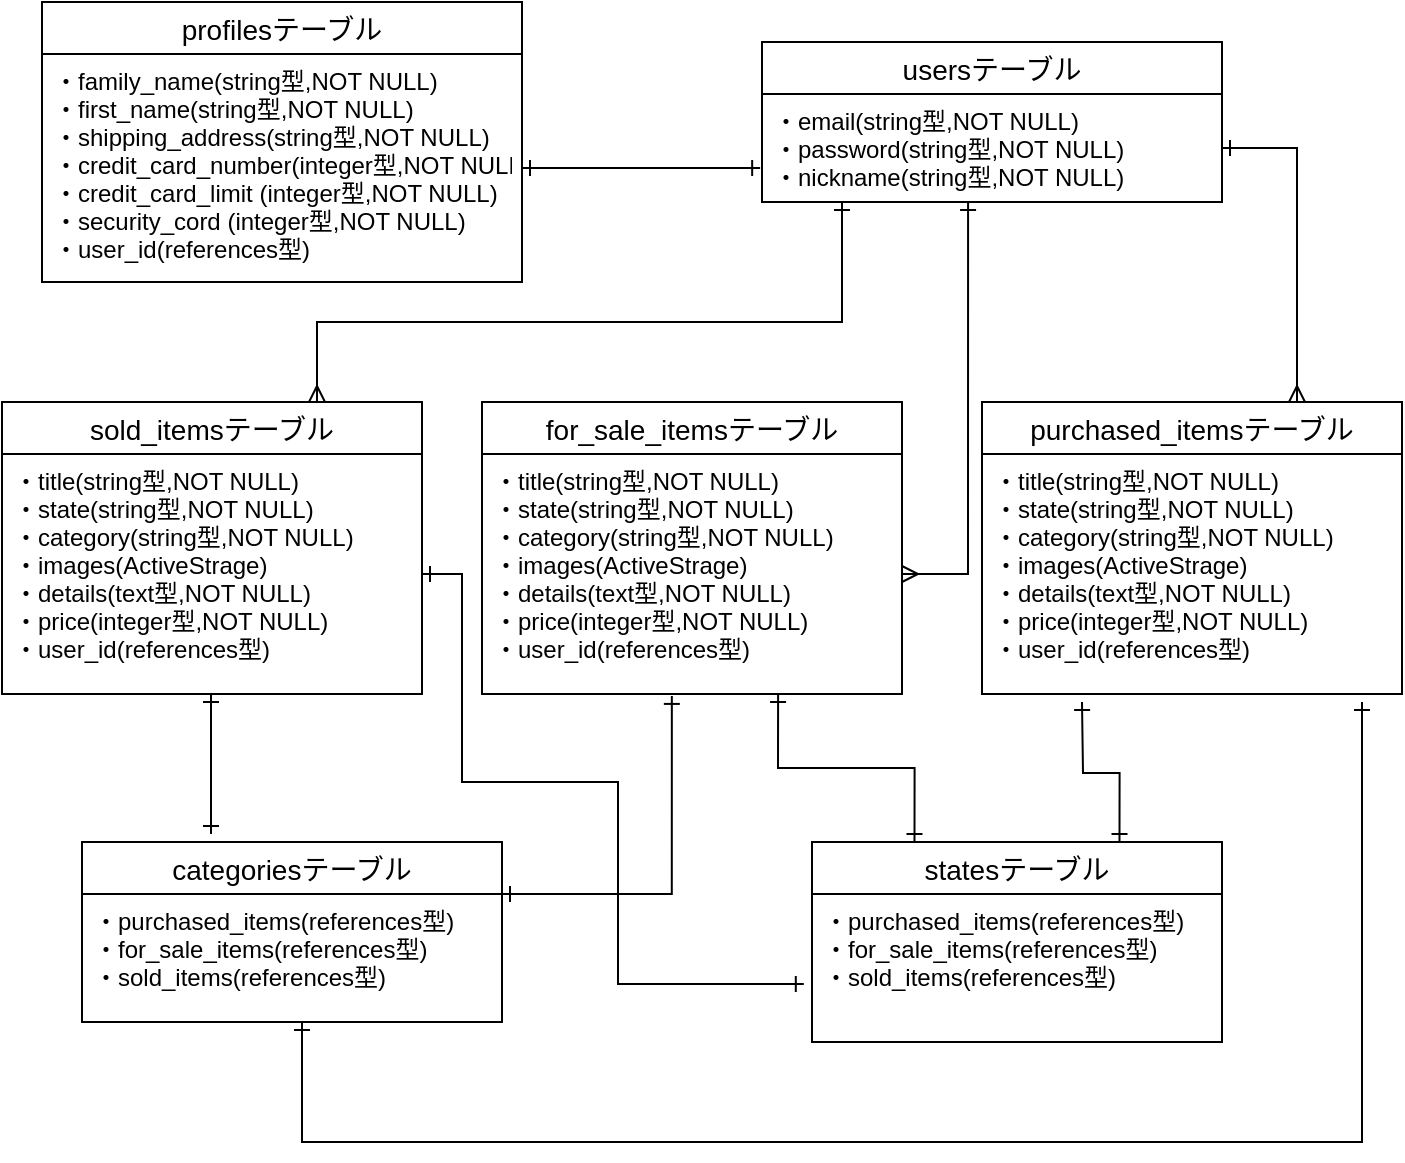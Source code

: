<mxfile version="13.10.0" type="embed">
    <diagram id="DrAgarOty84jmkKuf4Xl" name="ページ1">
        <mxGraphModel dx="728" dy="680" grid="1" gridSize="10" guides="1" tooltips="1" connect="1" arrows="1" fold="1" page="1" pageScale="1" pageWidth="850" pageHeight="1100" math="0" shadow="0">
            <root>
                <mxCell id="0"/>
                <mxCell id="1" parent="0"/>
                <mxCell id="2" value="usersテーブル" style="swimlane;fontStyle=0;childLayout=stackLayout;horizontal=1;startSize=26;horizontalStack=0;resizeParent=1;resizeParentMax=0;resizeLast=0;collapsible=1;marginBottom=0;align=center;fontSize=14;" parent="1" vertex="1">
                    <mxGeometry x="420" y="140" width="230" height="80" as="geometry"/>
                </mxCell>
                <mxCell id="3" value="・email(string型,NOT NULL)&#10;・password(string型,NOT NULL)&#10;・nickname(string型,NOT NULL)&#10;&#10;" style="text;strokeColor=none;fillColor=none;spacingLeft=4;spacingRight=4;overflow=hidden;rotatable=0;points=[[0,0.5],[1,0.5]];portConstraint=eastwest;fontSize=12;" parent="2" vertex="1">
                    <mxGeometry y="26" width="230" height="54" as="geometry"/>
                </mxCell>
                <mxCell id="41" value="profilesテーブル" style="swimlane;fontStyle=0;childLayout=stackLayout;horizontal=1;startSize=26;horizontalStack=0;resizeParent=1;resizeParentMax=0;resizeLast=0;collapsible=1;marginBottom=0;align=center;fontSize=14;" parent="1" vertex="1">
                    <mxGeometry x="60" y="120" width="240" height="140" as="geometry"/>
                </mxCell>
                <mxCell id="44" value="・family_name(string型,NOT NULL)&#10;・first_name(string型,NOT NULL)&#10;・shipping_address(string型,NOT NULL)&#10;・credit_card_number(integer型,NOT NULL)&#10;・credit_card_limit (integer型,NOT NULL)&#10;・security_cord (integer型,NOT NULL)&#10;・user_id(references型)" style="text;strokeColor=none;fillColor=none;spacingLeft=4;spacingRight=4;overflow=hidden;rotatable=0;points=[[0,0.5],[1,0.5]];portConstraint=eastwest;fontSize=12;" parent="41" vertex="1">
                    <mxGeometry y="26" width="240" height="114" as="geometry"/>
                </mxCell>
                <mxCell id="51" value="purchased_itemsテーブル" style="swimlane;fontStyle=0;childLayout=stackLayout;horizontal=1;startSize=26;horizontalStack=0;resizeParent=1;resizeParentMax=0;resizeLast=0;collapsible=1;marginBottom=0;align=center;fontSize=14;" parent="1" vertex="1">
                    <mxGeometry x="530" y="320" width="210" height="146" as="geometry"/>
                </mxCell>
                <mxCell id="53" value="・title(string型,NOT NULL)&#10;・state(string型,NOT NULL)&#10;・category(string型,NOT NULL)&#10;・images(ActiveStrage)&#10;・details(text型,NOT NULL)&#10;・price(integer型,NOT NULL)&#10;・user_id(references型)" style="text;strokeColor=none;fillColor=none;spacingLeft=4;spacingRight=4;overflow=hidden;rotatable=0;points=[[0,0.5],[1,0.5]];portConstraint=eastwest;fontSize=12;" parent="51" vertex="1">
                    <mxGeometry y="26" width="210" height="120" as="geometry"/>
                </mxCell>
                <mxCell id="55" value="for_sale_itemsテーブル" style="swimlane;fontStyle=0;childLayout=stackLayout;horizontal=1;startSize=26;horizontalStack=0;resizeParent=1;resizeParentMax=0;resizeLast=0;collapsible=1;marginBottom=0;align=center;fontSize=14;" parent="1" vertex="1">
                    <mxGeometry x="280" y="320" width="210" height="146" as="geometry"/>
                </mxCell>
                <mxCell id="56" value="・title(string型,NOT NULL)&#10;・state(string型,NOT NULL)&#10;・category(string型,NOT NULL)&#10;・images(ActiveStrage)&#10;・details(text型,NOT NULL)&#10;・price(integer型,NOT NULL)&#10;・user_id(references型)" style="text;strokeColor=none;fillColor=none;spacingLeft=4;spacingRight=4;overflow=hidden;rotatable=0;points=[[0,0.5],[1,0.5]];portConstraint=eastwest;fontSize=12;" parent="55" vertex="1">
                    <mxGeometry y="26" width="210" height="120" as="geometry"/>
                </mxCell>
                <mxCell id="83" style="edgeStyle=orthogonalEdgeStyle;rounded=0;orthogonalLoop=1;jettySize=auto;html=1;exitX=0.75;exitY=0;exitDx=0;exitDy=0;startArrow=ERmany;startFill=0;endArrow=ERone;endFill=0;" parent="1" source="57" edge="1">
                    <mxGeometry relative="1" as="geometry">
                        <mxPoint x="460" y="220" as="targetPoint"/>
                        <Array as="points">
                            <mxPoint x="198" y="280"/>
                            <mxPoint x="460" y="280"/>
                        </Array>
                    </mxGeometry>
                </mxCell>
                <mxCell id="57" value="sold_itemsテーブル" style="swimlane;fontStyle=0;childLayout=stackLayout;horizontal=1;startSize=26;horizontalStack=0;resizeParent=1;resizeParentMax=0;resizeLast=0;collapsible=1;marginBottom=0;align=center;fontSize=14;" parent="1" vertex="1">
                    <mxGeometry x="40" y="320" width="210" height="146" as="geometry"/>
                </mxCell>
                <mxCell id="58" value="・title(string型,NOT NULL)&#10;・state(string型,NOT NULL)&#10;・category(string型,NOT NULL)&#10;・images(ActiveStrage)&#10;・details(text型,NOT NULL)&#10;・price(integer型,NOT NULL)&#10;・user_id(references型)" style="text;strokeColor=none;fillColor=none;spacingLeft=4;spacingRight=4;overflow=hidden;rotatable=0;points=[[0,0.5],[1,0.5]];portConstraint=eastwest;fontSize=12;" parent="57" vertex="1">
                    <mxGeometry y="26" width="210" height="120" as="geometry"/>
                </mxCell>
                <mxCell id="91" style="edgeStyle=orthogonalEdgeStyle;rounded=0;orthogonalLoop=1;jettySize=auto;html=1;startArrow=ERone;startFill=0;endArrow=ERone;endFill=0;" parent="1" edge="1">
                    <mxGeometry relative="1" as="geometry">
                        <mxPoint x="144.5" y="536" as="sourcePoint"/>
                        <Array as="points">
                            <mxPoint x="144.5" y="516"/>
                            <mxPoint x="144.5" y="516"/>
                        </Array>
                        <mxPoint x="144.5" y="466" as="targetPoint"/>
                    </mxGeometry>
                </mxCell>
                <mxCell id="59" value="categoriesテーブル" style="swimlane;fontStyle=0;childLayout=stackLayout;horizontal=1;startSize=26;horizontalStack=0;resizeParent=1;resizeParentMax=0;resizeLast=0;collapsible=1;marginBottom=0;align=center;fontSize=14;" parent="1" vertex="1">
                    <mxGeometry x="80" y="540" width="210" height="90" as="geometry"/>
                </mxCell>
                <mxCell id="93" style="edgeStyle=orthogonalEdgeStyle;rounded=0;orthogonalLoop=1;jettySize=auto;html=1;startArrow=ERone;startFill=0;endArrow=ERone;endFill=0;entryX=0.452;entryY=1.008;entryDx=0;entryDy=0;entryPerimeter=0;" parent="59" edge="1" target="56">
                    <mxGeometry relative="1" as="geometry">
                        <mxPoint x="295" y="-66" as="targetPoint"/>
                        <Array as="points">
                            <mxPoint x="295" y="26"/>
                        </Array>
                        <mxPoint x="210" y="26" as="sourcePoint"/>
                    </mxGeometry>
                </mxCell>
                <mxCell id="60" value="・purchased_items(references型)&#10;・for_sale_items(references型)&#10;・sold_items(references型)" style="text;strokeColor=none;fillColor=none;spacingLeft=4;spacingRight=4;overflow=hidden;rotatable=0;points=[[0,0.5],[1,0.5]];portConstraint=eastwest;fontSize=12;" parent="59" vertex="1">
                    <mxGeometry y="26" width="210" height="64" as="geometry"/>
                </mxCell>
                <mxCell id="89" style="edgeStyle=orthogonalEdgeStyle;rounded=0;orthogonalLoop=1;jettySize=auto;html=1;exitX=0.25;exitY=0;exitDx=0;exitDy=0;startArrow=ERone;startFill=0;endArrow=ERone;endFill=0;entryX=0.705;entryY=1;entryDx=0;entryDy=0;entryPerimeter=0;" parent="1" source="63" edge="1" target="56">
                    <mxGeometry relative="1" as="geometry">
                        <mxPoint x="430" y="470" as="targetPoint"/>
                    </mxGeometry>
                </mxCell>
                <mxCell id="94" style="edgeStyle=orthogonalEdgeStyle;rounded=0;orthogonalLoop=1;jettySize=auto;html=1;exitX=0.75;exitY=0;exitDx=0;exitDy=0;startArrow=ERone;startFill=0;endArrow=ERone;endFill=0;" edge="1" parent="1" source="63">
                    <mxGeometry relative="1" as="geometry">
                        <mxPoint x="580" y="470" as="targetPoint"/>
                    </mxGeometry>
                </mxCell>
                <mxCell id="63" value="statesテーブル" style="swimlane;fontStyle=0;childLayout=stackLayout;horizontal=1;startSize=26;horizontalStack=0;resizeParent=1;resizeParentMax=0;resizeLast=0;collapsible=1;marginBottom=0;align=center;fontSize=14;" parent="1" vertex="1">
                    <mxGeometry x="445" y="540" width="205" height="100" as="geometry"/>
                </mxCell>
                <mxCell id="64" value="・purchased_items(references型)&#10;・for_sale_items(references型)&#10;・sold_items(references型)" style="text;strokeColor=none;fillColor=none;spacingLeft=4;spacingRight=4;overflow=hidden;rotatable=0;points=[[0,0.5],[1,0.5]];portConstraint=eastwest;fontSize=12;" parent="63" vertex="1">
                    <mxGeometry y="26" width="205" height="74" as="geometry"/>
                </mxCell>
                <mxCell id="73" style="edgeStyle=orthogonalEdgeStyle;rounded=0;orthogonalLoop=1;jettySize=auto;html=1;exitX=1;exitY=0.5;exitDx=0;exitDy=0;entryX=-0.004;entryY=0.685;entryDx=0;entryDy=0;entryPerimeter=0;endArrow=ERone;endFill=0;startArrow=ERone;startFill=0;" parent="1" source="44" target="3" edge="1">
                    <mxGeometry relative="1" as="geometry"/>
                </mxCell>
                <mxCell id="77" style="edgeStyle=orthogonalEdgeStyle;rounded=0;orthogonalLoop=1;jettySize=auto;html=1;exitX=1;exitY=0.5;exitDx=0;exitDy=0;startArrow=ERone;startFill=0;endArrow=ERmany;endFill=0;entryX=0.75;entryY=0;entryDx=0;entryDy=0;" parent="1" source="3" target="51" edge="1">
                    <mxGeometry relative="1" as="geometry">
                        <mxPoint x="690" y="310" as="targetPoint"/>
                    </mxGeometry>
                </mxCell>
                <mxCell id="87" style="edgeStyle=orthogonalEdgeStyle;rounded=0;orthogonalLoop=1;jettySize=auto;html=1;exitX=1;exitY=0.5;exitDx=0;exitDy=0;entryX=0.448;entryY=1;entryDx=0;entryDy=0;entryPerimeter=0;startArrow=ERmany;startFill=0;endArrow=ERone;endFill=0;" parent="1" source="56" target="3" edge="1">
                    <mxGeometry relative="1" as="geometry"/>
                </mxCell>
                <mxCell id="92" style="edgeStyle=orthogonalEdgeStyle;rounded=0;orthogonalLoop=1;jettySize=auto;html=1;startArrow=ERone;startFill=0;endArrow=ERone;endFill=0;" parent="1" edge="1">
                    <mxGeometry relative="1" as="geometry">
                        <mxPoint x="720" y="470" as="targetPoint"/>
                        <Array as="points">
                            <mxPoint x="190" y="690"/>
                            <mxPoint x="720" y="690"/>
                        </Array>
                        <mxPoint x="190" y="630" as="sourcePoint"/>
                    </mxGeometry>
                </mxCell>
                <mxCell id="96" style="edgeStyle=orthogonalEdgeStyle;rounded=0;orthogonalLoop=1;jettySize=auto;html=1;exitX=1;exitY=0.5;exitDx=0;exitDy=0;entryX=-0.02;entryY=0.608;entryDx=0;entryDy=0;entryPerimeter=0;startArrow=ERone;startFill=0;endArrow=ERone;endFill=0;" edge="1" parent="1" source="58" target="64">
                    <mxGeometry relative="1" as="geometry">
                        <Array as="points">
                            <mxPoint x="270" y="406"/>
                            <mxPoint x="270" y="510"/>
                            <mxPoint x="348" y="510"/>
                            <mxPoint x="348" y="611"/>
                        </Array>
                    </mxGeometry>
                </mxCell>
            </root>
        </mxGraphModel>
    </diagram>
</mxfile>